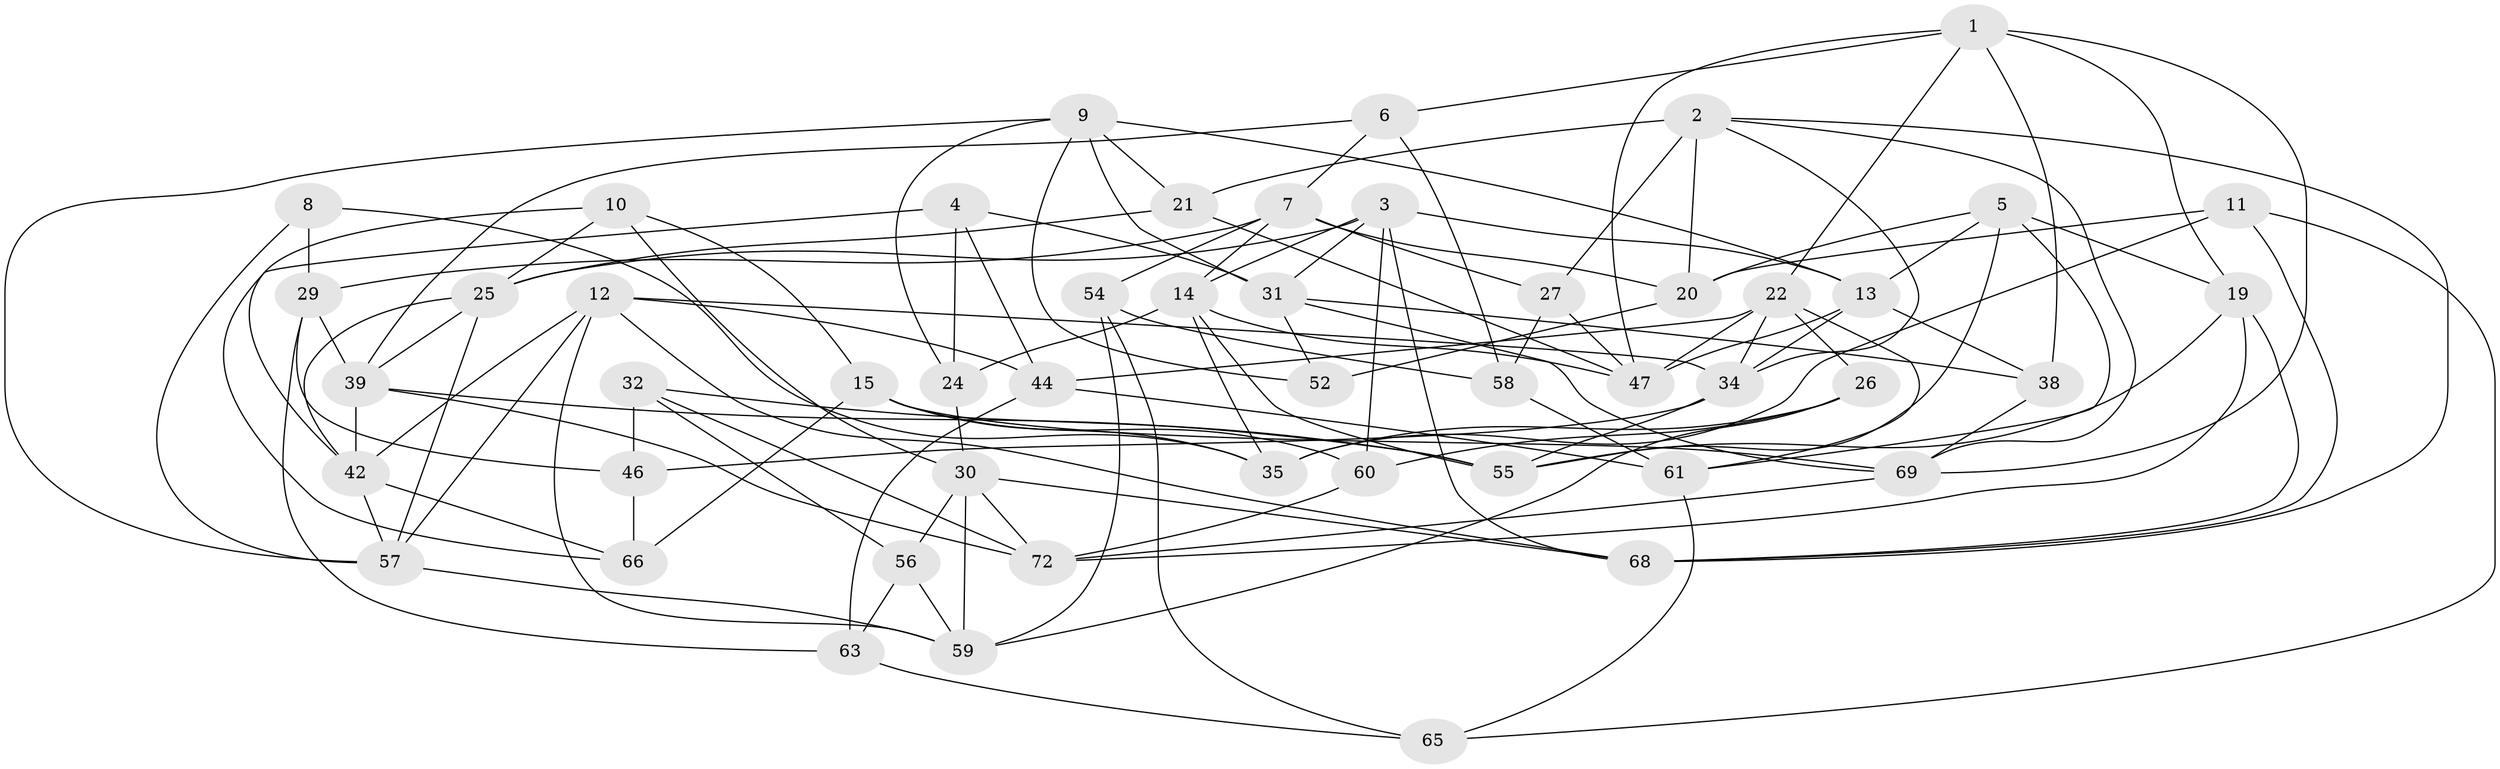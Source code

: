 // Generated by graph-tools (version 1.1) at 2025/52/02/27/25 19:52:29]
// undirected, 50 vertices, 125 edges
graph export_dot {
graph [start="1"]
  node [color=gray90,style=filled];
  1 [super="+40"];
  2 [super="+71"];
  3 [super="+23"];
  4;
  5 [super="+18"];
  6;
  7 [super="+16"];
  8;
  9 [super="+70"];
  10;
  11;
  12 [super="+37"];
  13 [super="+80"];
  14 [super="+41"];
  15 [super="+17"];
  19 [super="+53"];
  20 [super="+33"];
  21;
  22 [super="+28"];
  24;
  25 [super="+77"];
  26;
  27;
  29 [super="+36"];
  30 [super="+62"];
  31 [super="+51"];
  32;
  34 [super="+49"];
  35 [super="+43"];
  38;
  39 [super="+67"];
  42 [super="+50"];
  44 [super="+45"];
  46;
  47 [super="+48"];
  52;
  54;
  55 [super="+75"];
  56;
  57 [super="+76"];
  58;
  59 [super="+74"];
  60;
  61 [super="+64"];
  63;
  65;
  66;
  68 [super="+79"];
  69 [super="+73"];
  72 [super="+78"];
  1 -- 38;
  1 -- 22;
  1 -- 69;
  1 -- 19;
  1 -- 6;
  1 -- 47;
  2 -- 21;
  2 -- 27;
  2 -- 69;
  2 -- 34;
  2 -- 68;
  2 -- 20;
  3 -- 60;
  3 -- 31;
  3 -- 68;
  3 -- 13;
  3 -- 14;
  3 -- 25;
  4 -- 66;
  4 -- 24;
  4 -- 31;
  4 -- 44;
  5 -- 61;
  5 -- 19 [weight=2];
  5 -- 13;
  5 -- 20;
  5 -- 55;
  6 -- 7;
  6 -- 39;
  6 -- 58;
  7 -- 27;
  7 -- 20;
  7 -- 54;
  7 -- 29;
  7 -- 14;
  8 -- 35;
  8 -- 29 [weight=2];
  8 -- 57;
  9 -- 24;
  9 -- 21;
  9 -- 57;
  9 -- 52;
  9 -- 13;
  9 -- 31;
  10 -- 25;
  10 -- 15;
  10 -- 30;
  10 -- 42;
  11 -- 35;
  11 -- 65;
  11 -- 20;
  11 -- 68;
  12 -- 57;
  12 -- 34;
  12 -- 42;
  12 -- 59;
  12 -- 44;
  12 -- 68;
  13 -- 38;
  13 -- 47;
  13 -- 34;
  14 -- 55;
  14 -- 24;
  14 -- 35;
  14 -- 47;
  15 -- 69;
  15 -- 35 [weight=2];
  15 -- 66;
  15 -- 60;
  19 -- 72;
  19 -- 68;
  19 -- 55;
  20 -- 52 [weight=2];
  21 -- 47;
  21 -- 25;
  22 -- 26;
  22 -- 44;
  22 -- 47;
  22 -- 61;
  22 -- 34;
  24 -- 30;
  25 -- 57;
  25 -- 42;
  25 -- 39;
  26 -- 60;
  26 -- 35;
  26 -- 59;
  27 -- 58;
  27 -- 47;
  29 -- 39;
  29 -- 46;
  29 -- 63;
  30 -- 56;
  30 -- 59;
  30 -- 72;
  30 -- 68;
  31 -- 69;
  31 -- 52;
  31 -- 38;
  32 -- 56;
  32 -- 46;
  32 -- 55;
  32 -- 72;
  34 -- 55;
  34 -- 46;
  38 -- 69;
  39 -- 72;
  39 -- 42;
  39 -- 55;
  42 -- 66;
  42 -- 57;
  44 -- 61 [weight=2];
  44 -- 63;
  46 -- 66;
  54 -- 58;
  54 -- 59;
  54 -- 65;
  56 -- 59;
  56 -- 63;
  57 -- 59;
  58 -- 61;
  60 -- 72;
  61 -- 65;
  63 -- 65;
  69 -- 72;
}
